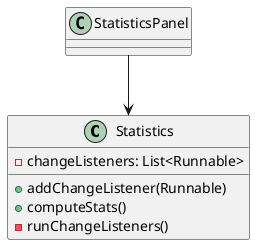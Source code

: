 @startuml
'https://plantuml.com/class-diagram

class Statistics {
- changeListeners: List<Runnable>

+ addChangeListener(Runnable)
+ computeStats()
- runChangeListeners()
}

class StatisticsPanel
StatisticsPanel --> Statistics

@enduml
